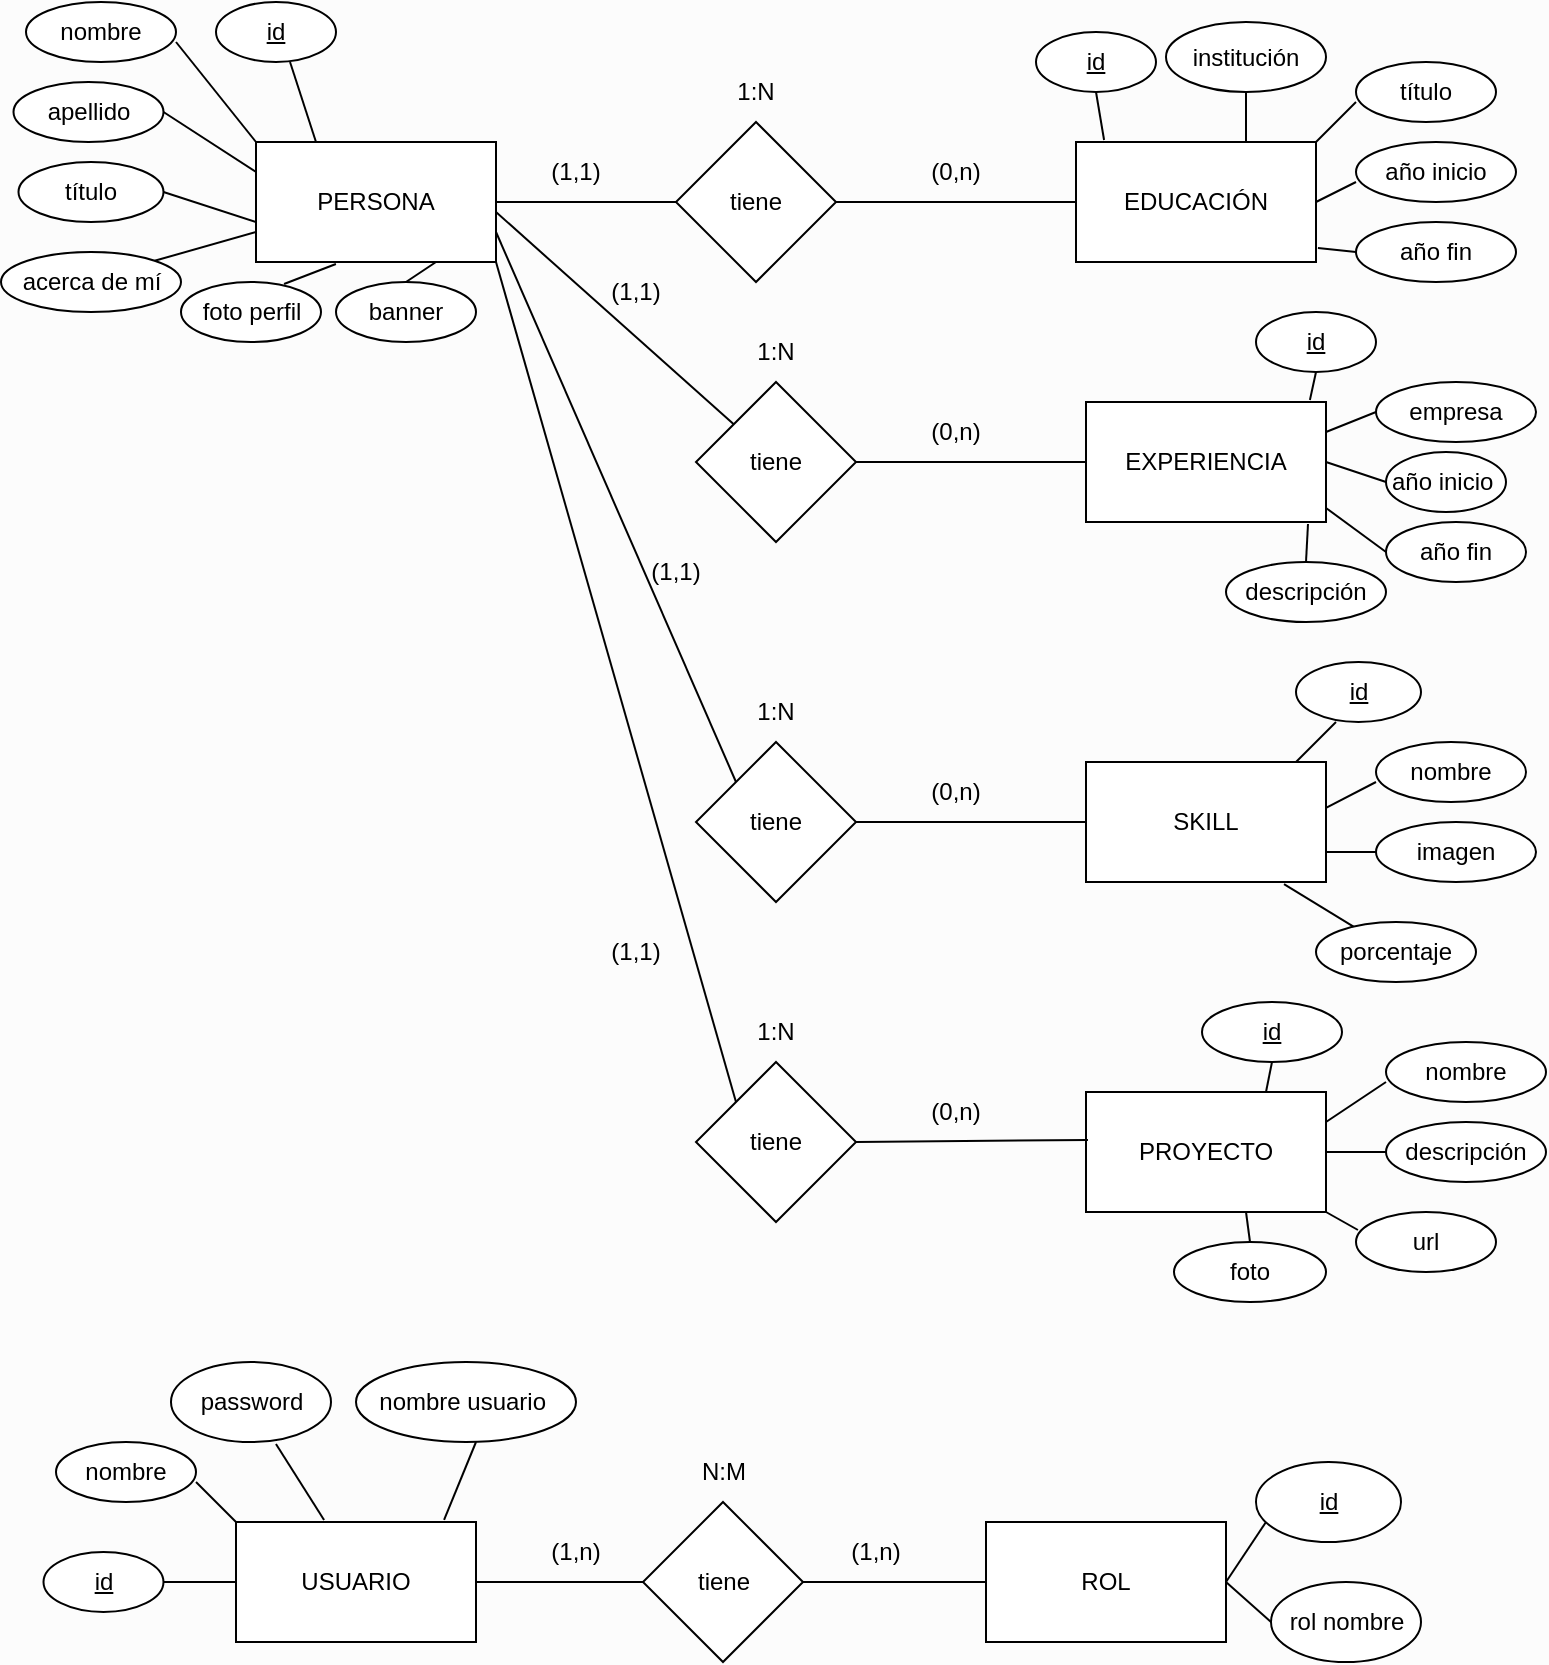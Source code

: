 <mxfile version="20.2.7" type="device"><diagram id="kZpIyTXBj5aKk95OMdSE" name="Página-1"><mxGraphModel dx="1108" dy="442" grid="1" gridSize="10" guides="1" tooltips="1" connect="1" arrows="1" fold="1" page="1" pageScale="1" pageWidth="1169" pageHeight="827" background="#FCFCFC" math="0" shadow="0"><root><mxCell id="0"/><mxCell id="1" parent="0"/><mxCell id="xQZwQbscMrvRmHcmwoXO-1" value="PERSONA" style="rounded=0;whiteSpace=wrap;html=1;" parent="1" vertex="1"><mxGeometry x="140" y="80" width="120" height="60" as="geometry"/></mxCell><mxCell id="xQZwQbscMrvRmHcmwoXO-2" value="nombre" style="ellipse;whiteSpace=wrap;html=1;" parent="1" vertex="1"><mxGeometry x="25" y="10" width="75" height="30" as="geometry"/></mxCell><mxCell id="xQZwQbscMrvRmHcmwoXO-3" value="apellido" style="ellipse;whiteSpace=wrap;html=1;" parent="1" vertex="1"><mxGeometry x="18.75" y="50" width="75" height="30" as="geometry"/></mxCell><mxCell id="xQZwQbscMrvRmHcmwoXO-4" value="título" style="ellipse;whiteSpace=wrap;html=1;" parent="1" vertex="1"><mxGeometry x="21.25" y="90" width="72.5" height="30" as="geometry"/></mxCell><mxCell id="xQZwQbscMrvRmHcmwoXO-5" value="&lt;u&gt;id&lt;/u&gt;" style="ellipse;whiteSpace=wrap;html=1;" parent="1" vertex="1"><mxGeometry x="120" y="10" width="60" height="30" as="geometry"/></mxCell><mxCell id="xQZwQbscMrvRmHcmwoXO-6" value="acerca de mí" style="ellipse;whiteSpace=wrap;html=1;" parent="1" vertex="1"><mxGeometry x="12.5" y="135" width="90" height="30" as="geometry"/></mxCell><mxCell id="xQZwQbscMrvRmHcmwoXO-7" value="foto perfil" style="ellipse;whiteSpace=wrap;html=1;" parent="1" vertex="1"><mxGeometry x="102.5" y="150" width="70" height="30" as="geometry"/></mxCell><mxCell id="xQZwQbscMrvRmHcmwoXO-8" value="banner" style="ellipse;whiteSpace=wrap;html=1;" parent="1" vertex="1"><mxGeometry x="180" y="150" width="70" height="30" as="geometry"/></mxCell><mxCell id="xQZwQbscMrvRmHcmwoXO-9" value="" style="endArrow=none;html=1;rounded=0;exitX=0.25;exitY=0;exitDx=0;exitDy=0;entryX=0.617;entryY=1;entryDx=0;entryDy=0;entryPerimeter=0;" parent="1" source="xQZwQbscMrvRmHcmwoXO-1" target="xQZwQbscMrvRmHcmwoXO-5" edge="1"><mxGeometry width="50" height="50" relative="1" as="geometry"><mxPoint x="140" y="80" as="sourcePoint"/><mxPoint x="180" y="40" as="targetPoint"/><Array as="points"/></mxGeometry></mxCell><mxCell id="xQZwQbscMrvRmHcmwoXO-11" value="" style="endArrow=none;html=1;rounded=0;exitX=1;exitY=0;exitDx=0;exitDy=0;entryX=0;entryY=0.75;entryDx=0;entryDy=0;" parent="1" source="xQZwQbscMrvRmHcmwoXO-6" target="xQZwQbscMrvRmHcmwoXO-1" edge="1"><mxGeometry width="50" height="50" relative="1" as="geometry"><mxPoint x="100" y="180" as="sourcePoint"/><mxPoint x="140" y="140" as="targetPoint"/></mxGeometry></mxCell><mxCell id="xQZwQbscMrvRmHcmwoXO-12" value="" style="endArrow=none;html=1;rounded=0;entryX=0.333;entryY=1.017;entryDx=0;entryDy=0;entryPerimeter=0;exitX=0.736;exitY=0.033;exitDx=0;exitDy=0;exitPerimeter=0;" parent="1" source="xQZwQbscMrvRmHcmwoXO-7" target="xQZwQbscMrvRmHcmwoXO-1" edge="1"><mxGeometry width="50" height="50" relative="1" as="geometry"><mxPoint x="160" y="150" as="sourcePoint"/><mxPoint x="220" y="120" as="targetPoint"/></mxGeometry></mxCell><mxCell id="xQZwQbscMrvRmHcmwoXO-14" value="" style="endArrow=none;html=1;rounded=0;exitX=1;exitY=0.5;exitDx=0;exitDy=0;" parent="1" source="xQZwQbscMrvRmHcmwoXO-4" edge="1"><mxGeometry width="50" height="50" relative="1" as="geometry"><mxPoint x="115" y="140" as="sourcePoint"/><mxPoint x="140" y="120" as="targetPoint"/></mxGeometry></mxCell><mxCell id="xQZwQbscMrvRmHcmwoXO-15" value="" style="endArrow=none;html=1;rounded=0;entryX=0;entryY=0.25;entryDx=0;entryDy=0;exitX=1;exitY=0.5;exitDx=0;exitDy=0;" parent="1" source="xQZwQbscMrvRmHcmwoXO-3" target="xQZwQbscMrvRmHcmwoXO-1" edge="1"><mxGeometry width="50" height="50" relative="1" as="geometry"><mxPoint x="120" y="90" as="sourcePoint"/><mxPoint x="150" y="50" as="targetPoint"/></mxGeometry></mxCell><mxCell id="xQZwQbscMrvRmHcmwoXO-17" value="" style="endArrow=none;html=1;rounded=0;entryX=0;entryY=0;entryDx=0;entryDy=0;" parent="1" target="xQZwQbscMrvRmHcmwoXO-1" edge="1"><mxGeometry width="50" height="50" relative="1" as="geometry"><mxPoint x="100" y="30" as="sourcePoint"/><mxPoint x="160" y="20" as="targetPoint"/></mxGeometry></mxCell><mxCell id="xQZwQbscMrvRmHcmwoXO-18" value="" style="endArrow=none;html=1;rounded=0;entryX=0.75;entryY=1;entryDx=0;entryDy=0;" parent="1" target="xQZwQbscMrvRmHcmwoXO-1" edge="1"><mxGeometry width="50" height="50" relative="1" as="geometry"><mxPoint x="215" y="150" as="sourcePoint"/><mxPoint x="250" y="140" as="targetPoint"/></mxGeometry></mxCell><mxCell id="xQZwQbscMrvRmHcmwoXO-19" value="EDUCACIÓN" style="rounded=0;whiteSpace=wrap;html=1;" parent="1" vertex="1"><mxGeometry x="550" y="80" width="120" height="60" as="geometry"/></mxCell><mxCell id="xQZwQbscMrvRmHcmwoXO-21" value="&lt;u&gt;id&lt;/u&gt;" style="ellipse;whiteSpace=wrap;html=1;" parent="1" vertex="1"><mxGeometry x="530" y="25" width="60" height="30" as="geometry"/></mxCell><mxCell id="xQZwQbscMrvRmHcmwoXO-22" value="institución" style="ellipse;whiteSpace=wrap;html=1;" parent="1" vertex="1"><mxGeometry x="595" y="20" width="80" height="35" as="geometry"/></mxCell><mxCell id="xQZwQbscMrvRmHcmwoXO-23" value="título" style="ellipse;whiteSpace=wrap;html=1;" parent="1" vertex="1"><mxGeometry x="690" y="40" width="70" height="30" as="geometry"/></mxCell><mxCell id="xQZwQbscMrvRmHcmwoXO-24" value="año inicio" style="ellipse;whiteSpace=wrap;html=1;" parent="1" vertex="1"><mxGeometry x="690" y="80" width="80" height="30" as="geometry"/></mxCell><mxCell id="xQZwQbscMrvRmHcmwoXO-25" value="año fin" style="ellipse;whiteSpace=wrap;html=1;" parent="1" vertex="1"><mxGeometry x="690" y="120" width="80" height="30" as="geometry"/></mxCell><mxCell id="xQZwQbscMrvRmHcmwoXO-26" value="EXPERIENCIA" style="rounded=0;whiteSpace=wrap;html=1;" parent="1" vertex="1"><mxGeometry x="555" y="210" width="120" height="60" as="geometry"/></mxCell><mxCell id="xQZwQbscMrvRmHcmwoXO-27" value="&lt;u&gt;id&lt;/u&gt;" style="ellipse;whiteSpace=wrap;html=1;" parent="1" vertex="1"><mxGeometry x="640" y="165" width="60" height="30" as="geometry"/></mxCell><mxCell id="xQZwQbscMrvRmHcmwoXO-28" value="empresa" style="ellipse;whiteSpace=wrap;html=1;" parent="1" vertex="1"><mxGeometry x="700" y="200" width="80" height="30" as="geometry"/></mxCell><mxCell id="xQZwQbscMrvRmHcmwoXO-29" value="año inicio&amp;nbsp;" style="ellipse;whiteSpace=wrap;html=1;" parent="1" vertex="1"><mxGeometry x="705" y="235" width="60" height="30" as="geometry"/></mxCell><mxCell id="xQZwQbscMrvRmHcmwoXO-30" value="año fin" style="ellipse;whiteSpace=wrap;html=1;" parent="1" vertex="1"><mxGeometry x="705" y="270" width="70" height="30" as="geometry"/></mxCell><mxCell id="xQZwQbscMrvRmHcmwoXO-31" value="descripción" style="ellipse;whiteSpace=wrap;html=1;" parent="1" vertex="1"><mxGeometry x="625" y="290" width="80" height="30" as="geometry"/></mxCell><mxCell id="xQZwQbscMrvRmHcmwoXO-35" value="" style="endArrow=none;html=1;rounded=0;" parent="1" edge="1"><mxGeometry width="50" height="50" relative="1" as="geometry"><mxPoint x="670" y="80" as="sourcePoint"/><mxPoint x="690" y="60" as="targetPoint"/></mxGeometry></mxCell><mxCell id="xQZwQbscMrvRmHcmwoXO-36" value="" style="endArrow=none;html=1;rounded=0;entryX=0.5;entryY=1;entryDx=0;entryDy=0;" parent="1" target="xQZwQbscMrvRmHcmwoXO-22" edge="1"><mxGeometry width="50" height="50" relative="1" as="geometry"><mxPoint x="635" y="80" as="sourcePoint"/><mxPoint x="660" y="40" as="targetPoint"/></mxGeometry></mxCell><mxCell id="xQZwQbscMrvRmHcmwoXO-37" value="" style="endArrow=none;html=1;rounded=0;entryX=0.5;entryY=1;entryDx=0;entryDy=0;exitX=0.117;exitY=-0.017;exitDx=0;exitDy=0;exitPerimeter=0;" parent="1" source="xQZwQbscMrvRmHcmwoXO-19" target="xQZwQbscMrvRmHcmwoXO-21" edge="1"><mxGeometry width="50" height="50" relative="1" as="geometry"><mxPoint x="530" y="90" as="sourcePoint"/><mxPoint x="580" y="40" as="targetPoint"/></mxGeometry></mxCell><mxCell id="xQZwQbscMrvRmHcmwoXO-38" value="" style="endArrow=none;html=1;rounded=0;exitX=1;exitY=0.5;exitDx=0;exitDy=0;" parent="1" source="xQZwQbscMrvRmHcmwoXO-19" edge="1"><mxGeometry width="50" height="50" relative="1" as="geometry"><mxPoint x="640" y="150" as="sourcePoint"/><mxPoint x="690" y="100" as="targetPoint"/></mxGeometry></mxCell><mxCell id="xQZwQbscMrvRmHcmwoXO-39" value="" style="endArrow=none;html=1;rounded=0;entryX=0;entryY=0.5;entryDx=0;entryDy=0;exitX=1.008;exitY=0.883;exitDx=0;exitDy=0;exitPerimeter=0;" parent="1" source="xQZwQbscMrvRmHcmwoXO-19" target="xQZwQbscMrvRmHcmwoXO-25" edge="1"><mxGeometry width="50" height="50" relative="1" as="geometry"><mxPoint x="625" y="180" as="sourcePoint"/><mxPoint x="675" y="130" as="targetPoint"/></mxGeometry></mxCell><mxCell id="xQZwQbscMrvRmHcmwoXO-41" value="" style="endArrow=none;html=1;rounded=0;exitX=0.933;exitY=-0.017;exitDx=0;exitDy=0;exitPerimeter=0;entryX=0.5;entryY=1;entryDx=0;entryDy=0;" parent="1" source="xQZwQbscMrvRmHcmwoXO-26" target="xQZwQbscMrvRmHcmwoXO-27" edge="1"><mxGeometry width="50" height="50" relative="1" as="geometry"><mxPoint x="620" y="280" as="sourcePoint"/><mxPoint x="670" y="230" as="targetPoint"/></mxGeometry></mxCell><mxCell id="xQZwQbscMrvRmHcmwoXO-42" value="" style="endArrow=none;html=1;rounded=0;exitX=1;exitY=0.25;exitDx=0;exitDy=0;entryX=0;entryY=0.5;entryDx=0;entryDy=0;" parent="1" source="xQZwQbscMrvRmHcmwoXO-26" target="xQZwQbscMrvRmHcmwoXO-28" edge="1"><mxGeometry width="50" height="50" relative="1" as="geometry"><mxPoint x="655" y="290" as="sourcePoint"/><mxPoint x="705" y="240" as="targetPoint"/></mxGeometry></mxCell><mxCell id="xQZwQbscMrvRmHcmwoXO-43" value="" style="endArrow=none;html=1;rounded=0;exitX=1;exitY=0.5;exitDx=0;exitDy=0;entryX=0;entryY=0.5;entryDx=0;entryDy=0;" parent="1" source="xQZwQbscMrvRmHcmwoXO-26" target="xQZwQbscMrvRmHcmwoXO-29" edge="1"><mxGeometry width="50" height="50" relative="1" as="geometry"><mxPoint x="660" y="330" as="sourcePoint"/><mxPoint x="710" y="280" as="targetPoint"/></mxGeometry></mxCell><mxCell id="xQZwQbscMrvRmHcmwoXO-44" value="" style="endArrow=none;html=1;rounded=0;entryX=0.925;entryY=1.017;entryDx=0;entryDy=0;entryPerimeter=0;exitX=0.5;exitY=0;exitDx=0;exitDy=0;" parent="1" source="xQZwQbscMrvRmHcmwoXO-31" target="xQZwQbscMrvRmHcmwoXO-26" edge="1"><mxGeometry width="50" height="50" relative="1" as="geometry"><mxPoint x="680" y="330" as="sourcePoint"/><mxPoint x="705" y="280" as="targetPoint"/></mxGeometry></mxCell><mxCell id="xQZwQbscMrvRmHcmwoXO-45" value="" style="endArrow=none;html=1;rounded=0;exitX=1;exitY=0.883;exitDx=0;exitDy=0;entryX=0;entryY=0.5;entryDx=0;entryDy=0;exitPerimeter=0;" parent="1" source="xQZwQbscMrvRmHcmwoXO-26" target="xQZwQbscMrvRmHcmwoXO-30" edge="1"><mxGeometry width="50" height="50" relative="1" as="geometry"><mxPoint x="655" y="370" as="sourcePoint"/><mxPoint x="705" y="320" as="targetPoint"/></mxGeometry></mxCell><mxCell id="xQZwQbscMrvRmHcmwoXO-47" value="SKILL" style="rounded=0;whiteSpace=wrap;html=1;" parent="1" vertex="1"><mxGeometry x="555" y="390" width="120" height="60" as="geometry"/></mxCell><mxCell id="xQZwQbscMrvRmHcmwoXO-48" value="&lt;u&gt;id&lt;/u&gt;" style="ellipse;whiteSpace=wrap;html=1;" parent="1" vertex="1"><mxGeometry x="660" y="340" width="62.5" height="30" as="geometry"/></mxCell><mxCell id="xQZwQbscMrvRmHcmwoXO-49" value="nombre" style="ellipse;whiteSpace=wrap;html=1;" parent="1" vertex="1"><mxGeometry x="700" y="380" width="75" height="30" as="geometry"/></mxCell><mxCell id="xQZwQbscMrvRmHcmwoXO-50" value="imagen" style="ellipse;whiteSpace=wrap;html=1;" parent="1" vertex="1"><mxGeometry x="700" y="420" width="80" height="30" as="geometry"/></mxCell><mxCell id="xQZwQbscMrvRmHcmwoXO-51" value="porcentaje" style="ellipse;whiteSpace=wrap;html=1;" parent="1" vertex="1"><mxGeometry x="670" y="470" width="80" height="30" as="geometry"/></mxCell><mxCell id="xQZwQbscMrvRmHcmwoXO-52" value="" style="endArrow=none;html=1;rounded=0;" parent="1" edge="1"><mxGeometry width="50" height="50" relative="1" as="geometry"><mxPoint x="660" y="390" as="sourcePoint"/><mxPoint x="680" y="370" as="targetPoint"/></mxGeometry></mxCell><mxCell id="xQZwQbscMrvRmHcmwoXO-53" value="" style="endArrow=none;html=1;rounded=0;exitX=1;exitY=0.383;exitDx=0;exitDy=0;exitPerimeter=0;" parent="1" source="xQZwQbscMrvRmHcmwoXO-47" edge="1"><mxGeometry width="50" height="50" relative="1" as="geometry"><mxPoint x="680" y="420" as="sourcePoint"/><mxPoint x="700" y="400" as="targetPoint"/></mxGeometry></mxCell><mxCell id="xQZwQbscMrvRmHcmwoXO-54" value="" style="endArrow=none;html=1;rounded=0;exitX=1;exitY=0.75;exitDx=0;exitDy=0;entryX=0;entryY=0.5;entryDx=0;entryDy=0;entryPerimeter=0;" parent="1" source="xQZwQbscMrvRmHcmwoXO-47" target="xQZwQbscMrvRmHcmwoXO-50" edge="1"><mxGeometry width="50" height="50" relative="1" as="geometry"><mxPoint x="650" y="490" as="sourcePoint"/><mxPoint x="700" y="440" as="targetPoint"/></mxGeometry></mxCell><mxCell id="xQZwQbscMrvRmHcmwoXO-55" value="" style="endArrow=none;html=1;rounded=0;exitX=0.825;exitY=1.017;exitDx=0;exitDy=0;exitPerimeter=0;" parent="1" source="xQZwQbscMrvRmHcmwoXO-47" target="xQZwQbscMrvRmHcmwoXO-51" edge="1"><mxGeometry width="50" height="50" relative="1" as="geometry"><mxPoint x="625" y="530" as="sourcePoint"/><mxPoint x="675" y="480" as="targetPoint"/></mxGeometry></mxCell><mxCell id="xQZwQbscMrvRmHcmwoXO-56" value="PROYECTO" style="rounded=0;whiteSpace=wrap;html=1;" parent="1" vertex="1"><mxGeometry x="555" y="555" width="120" height="60" as="geometry"/></mxCell><mxCell id="xQZwQbscMrvRmHcmwoXO-57" value="&lt;u&gt;id&lt;/u&gt;" style="ellipse;whiteSpace=wrap;html=1;" parent="1" vertex="1"><mxGeometry x="613" y="510" width="70" height="30" as="geometry"/></mxCell><mxCell id="xQZwQbscMrvRmHcmwoXO-58" value="nombre" style="ellipse;whiteSpace=wrap;html=1;" parent="1" vertex="1"><mxGeometry x="705" y="530" width="80" height="30" as="geometry"/></mxCell><mxCell id="xQZwQbscMrvRmHcmwoXO-59" value="descripción" style="ellipse;whiteSpace=wrap;html=1;" parent="1" vertex="1"><mxGeometry x="705" y="570" width="80" height="30" as="geometry"/></mxCell><mxCell id="xQZwQbscMrvRmHcmwoXO-60" value="url" style="ellipse;whiteSpace=wrap;html=1;" parent="1" vertex="1"><mxGeometry x="690" y="615" width="70" height="30" as="geometry"/></mxCell><mxCell id="xQZwQbscMrvRmHcmwoXO-61" value="foto" style="ellipse;whiteSpace=wrap;html=1;" parent="1" vertex="1"><mxGeometry x="599" y="630" width="76" height="30" as="geometry"/></mxCell><mxCell id="xQZwQbscMrvRmHcmwoXO-63" value="" style="endArrow=none;html=1;rounded=0;exitX=0.75;exitY=0;exitDx=0;exitDy=0;entryX=0.5;entryY=1;entryDx=0;entryDy=0;" parent="1" source="xQZwQbscMrvRmHcmwoXO-56" target="xQZwQbscMrvRmHcmwoXO-57" edge="1"><mxGeometry width="50" height="50" relative="1" as="geometry"><mxPoint x="585" y="590" as="sourcePoint"/><mxPoint x="635" y="540" as="targetPoint"/></mxGeometry></mxCell><mxCell id="xQZwQbscMrvRmHcmwoXO-64" value="" style="endArrow=none;html=1;rounded=0;exitX=1;exitY=0.25;exitDx=0;exitDy=0;" parent="1" source="xQZwQbscMrvRmHcmwoXO-56" edge="1"><mxGeometry width="50" height="50" relative="1" as="geometry"><mxPoint x="655" y="600" as="sourcePoint"/><mxPoint x="705" y="550" as="targetPoint"/></mxGeometry></mxCell><mxCell id="xQZwQbscMrvRmHcmwoXO-65" value="" style="endArrow=none;html=1;rounded=0;exitX=1;exitY=0.5;exitDx=0;exitDy=0;" parent="1" source="xQZwQbscMrvRmHcmwoXO-56" edge="1"><mxGeometry width="50" height="50" relative="1" as="geometry"><mxPoint x="655" y="635" as="sourcePoint"/><mxPoint x="705" y="585" as="targetPoint"/></mxGeometry></mxCell><mxCell id="xQZwQbscMrvRmHcmwoXO-66" value="" style="endArrow=none;html=1;rounded=0;exitX=1;exitY=1;exitDx=0;exitDy=0;entryX=0.014;entryY=0.3;entryDx=0;entryDy=0;entryPerimeter=0;" parent="1" source="xQZwQbscMrvRmHcmwoXO-56" target="xQZwQbscMrvRmHcmwoXO-60" edge="1"><mxGeometry width="50" height="50" relative="1" as="geometry"><mxPoint x="636" y="680" as="sourcePoint"/><mxPoint x="686" y="630" as="targetPoint"/></mxGeometry></mxCell><mxCell id="xQZwQbscMrvRmHcmwoXO-67" value="" style="endArrow=none;html=1;rounded=0;exitX=0.5;exitY=0;exitDx=0;exitDy=0;" parent="1" source="xQZwQbscMrvRmHcmwoXO-61" edge="1"><mxGeometry width="50" height="50" relative="1" as="geometry"><mxPoint x="585" y="665" as="sourcePoint"/><mxPoint x="635" y="615" as="targetPoint"/></mxGeometry></mxCell><mxCell id="xQZwQbscMrvRmHcmwoXO-68" value="tiene" style="rhombus;whiteSpace=wrap;html=1;" parent="1" vertex="1"><mxGeometry x="360" y="200" width="80" height="80" as="geometry"/></mxCell><mxCell id="xQZwQbscMrvRmHcmwoXO-69" value="tiene" style="rhombus;whiteSpace=wrap;html=1;" parent="1" vertex="1"><mxGeometry x="350" y="70" width="80" height="80" as="geometry"/></mxCell><mxCell id="xQZwQbscMrvRmHcmwoXO-70" value="tiene" style="rhombus;whiteSpace=wrap;html=1;" parent="1" vertex="1"><mxGeometry x="360" y="380" width="80" height="80" as="geometry"/></mxCell><mxCell id="xQZwQbscMrvRmHcmwoXO-71" value="tiene" style="rhombus;whiteSpace=wrap;html=1;" parent="1" vertex="1"><mxGeometry x="360" y="540" width="80" height="80" as="geometry"/></mxCell><mxCell id="xQZwQbscMrvRmHcmwoXO-72" value="" style="endArrow=none;html=1;rounded=0;exitX=1;exitY=0.5;exitDx=0;exitDy=0;" parent="1" source="xQZwQbscMrvRmHcmwoXO-1" edge="1"><mxGeometry width="50" height="50" relative="1" as="geometry"><mxPoint x="300" y="160" as="sourcePoint"/><mxPoint x="350" y="110" as="targetPoint"/></mxGeometry></mxCell><mxCell id="xQZwQbscMrvRmHcmwoXO-73" value="" style="endArrow=none;html=1;rounded=0;entryX=0;entryY=0.5;entryDx=0;entryDy=0;" parent="1" source="xQZwQbscMrvRmHcmwoXO-69" target="xQZwQbscMrvRmHcmwoXO-19" edge="1"><mxGeometry width="50" height="50" relative="1" as="geometry"><mxPoint x="390" y="260" as="sourcePoint"/><mxPoint x="540" y="120" as="targetPoint"/></mxGeometry></mxCell><mxCell id="xQZwQbscMrvRmHcmwoXO-74" value="" style="endArrow=none;html=1;rounded=0;exitX=1;exitY=0.5;exitDx=0;exitDy=0;" parent="1" source="xQZwQbscMrvRmHcmwoXO-68" edge="1"><mxGeometry width="50" height="50" relative="1" as="geometry"><mxPoint x="450" y="230" as="sourcePoint"/><mxPoint x="555" y="240" as="targetPoint"/></mxGeometry></mxCell><mxCell id="xQZwQbscMrvRmHcmwoXO-75" value="" style="endArrow=none;html=1;rounded=0;" parent="1" source="xQZwQbscMrvRmHcmwoXO-68" edge="1"><mxGeometry width="50" height="50" relative="1" as="geometry"><mxPoint x="210" y="165" as="sourcePoint"/><mxPoint x="260" y="115" as="targetPoint"/></mxGeometry></mxCell><mxCell id="xQZwQbscMrvRmHcmwoXO-76" value="" style="endArrow=none;html=1;rounded=0;entryX=1;entryY=0.75;entryDx=0;entryDy=0;exitX=0;exitY=0;exitDx=0;exitDy=0;" parent="1" source="xQZwQbscMrvRmHcmwoXO-70" target="xQZwQbscMrvRmHcmwoXO-1" edge="1"><mxGeometry width="50" height="50" relative="1" as="geometry"><mxPoint x="390" y="260" as="sourcePoint"/><mxPoint x="440" y="210" as="targetPoint"/></mxGeometry></mxCell><mxCell id="xQZwQbscMrvRmHcmwoXO-77" value="" style="endArrow=none;html=1;rounded=0;exitX=1;exitY=0.5;exitDx=0;exitDy=0;" parent="1" source="xQZwQbscMrvRmHcmwoXO-70" edge="1"><mxGeometry width="50" height="50" relative="1" as="geometry"><mxPoint x="505" y="470" as="sourcePoint"/><mxPoint x="555" y="420" as="targetPoint"/></mxGeometry></mxCell><mxCell id="xQZwQbscMrvRmHcmwoXO-78" value="" style="endArrow=none;html=1;rounded=0;" parent="1" edge="1"><mxGeometry width="50" height="50" relative="1" as="geometry"><mxPoint x="380" y="560" as="sourcePoint"/><mxPoint x="260" y="140" as="targetPoint"/></mxGeometry></mxCell><mxCell id="xQZwQbscMrvRmHcmwoXO-79" value="" style="endArrow=none;html=1;rounded=0;exitX=1;exitY=0.5;exitDx=0;exitDy=0;entryX=0.008;entryY=0.4;entryDx=0;entryDy=0;entryPerimeter=0;" parent="1" source="xQZwQbscMrvRmHcmwoXO-71" target="xQZwQbscMrvRmHcmwoXO-56" edge="1"><mxGeometry width="50" height="50" relative="1" as="geometry"><mxPoint x="505" y="635" as="sourcePoint"/><mxPoint x="550" y="580" as="targetPoint"/></mxGeometry></mxCell><mxCell id="xQZwQbscMrvRmHcmwoXO-80" value="USUARIO" style="rounded=0;whiteSpace=wrap;html=1;" parent="1" vertex="1"><mxGeometry x="130" y="770" width="120" height="60" as="geometry"/></mxCell><mxCell id="xQZwQbscMrvRmHcmwoXO-81" value="nombre" style="ellipse;whiteSpace=wrap;html=1;" parent="1" vertex="1"><mxGeometry x="40" y="730" width="70" height="30" as="geometry"/></mxCell><mxCell id="xQZwQbscMrvRmHcmwoXO-82" value="nombre usuario&amp;nbsp;" style="ellipse;whiteSpace=wrap;html=1;" parent="1" vertex="1"><mxGeometry x="190" y="690" width="110" height="40" as="geometry"/></mxCell><mxCell id="xQZwQbscMrvRmHcmwoXO-83" value="&lt;u&gt;id&lt;/u&gt;" style="ellipse;whiteSpace=wrap;html=1;" parent="1" vertex="1"><mxGeometry x="33.75" y="785" width="60" height="30" as="geometry"/></mxCell><mxCell id="xQZwQbscMrvRmHcmwoXO-84" value="password" style="ellipse;whiteSpace=wrap;html=1;" parent="1" vertex="1"><mxGeometry x="97.5" y="690" width="80" height="40" as="geometry"/></mxCell><mxCell id="xQZwQbscMrvRmHcmwoXO-88" value="tiene" style="rhombus;whiteSpace=wrap;html=1;" parent="1" vertex="1"><mxGeometry x="333.5" y="760" width="80" height="80" as="geometry"/></mxCell><mxCell id="xQZwQbscMrvRmHcmwoXO-89" value="ROL" style="rounded=0;whiteSpace=wrap;html=1;" parent="1" vertex="1"><mxGeometry x="505" y="770" width="120" height="60" as="geometry"/></mxCell><mxCell id="xQZwQbscMrvRmHcmwoXO-90" value="" style="endArrow=none;html=1;rounded=0;entryX=0;entryY=0.5;entryDx=0;entryDy=0;" parent="1" target="xQZwQbscMrvRmHcmwoXO-80" edge="1"><mxGeometry width="50" height="50" relative="1" as="geometry"><mxPoint x="93.75" y="800" as="sourcePoint"/><mxPoint x="143.75" y="750" as="targetPoint"/></mxGeometry></mxCell><mxCell id="xQZwQbscMrvRmHcmwoXO-91" value="" style="endArrow=none;html=1;rounded=0;entryX=0;entryY=0;entryDx=0;entryDy=0;" parent="1" target="xQZwQbscMrvRmHcmwoXO-80" edge="1"><mxGeometry width="50" height="50" relative="1" as="geometry"><mxPoint x="110" y="750" as="sourcePoint"/><mxPoint x="160" y="700" as="targetPoint"/></mxGeometry></mxCell><mxCell id="xQZwQbscMrvRmHcmwoXO-92" value="" style="endArrow=none;html=1;rounded=0;exitX=0.367;exitY=-0.017;exitDx=0;exitDy=0;exitPerimeter=0;entryX=0.656;entryY=1.025;entryDx=0;entryDy=0;entryPerimeter=0;" parent="1" source="xQZwQbscMrvRmHcmwoXO-80" target="xQZwQbscMrvRmHcmwoXO-84" edge="1"><mxGeometry width="50" height="50" relative="1" as="geometry"><mxPoint x="110" y="780" as="sourcePoint"/><mxPoint x="160" y="730" as="targetPoint"/></mxGeometry></mxCell><mxCell id="xQZwQbscMrvRmHcmwoXO-93" value="" style="endArrow=none;html=1;rounded=0;exitX=0.867;exitY=-0.017;exitDx=0;exitDy=0;exitPerimeter=0;" parent="1" source="xQZwQbscMrvRmHcmwoXO-80" edge="1"><mxGeometry width="50" height="50" relative="1" as="geometry"><mxPoint x="200" y="780" as="sourcePoint"/><mxPoint x="250" y="730" as="targetPoint"/></mxGeometry></mxCell><mxCell id="xQZwQbscMrvRmHcmwoXO-94" value="" style="endArrow=none;html=1;rounded=0;exitX=1;exitY=0.5;exitDx=0;exitDy=0;entryX=0;entryY=0.5;entryDx=0;entryDy=0;" parent="1" source="xQZwQbscMrvRmHcmwoXO-80" target="xQZwQbscMrvRmHcmwoXO-88" edge="1"><mxGeometry width="50" height="50" relative="1" as="geometry"><mxPoint x="284" y="840" as="sourcePoint"/><mxPoint x="334" y="790" as="targetPoint"/></mxGeometry></mxCell><mxCell id="xQZwQbscMrvRmHcmwoXO-95" value="" style="endArrow=none;html=1;rounded=0;exitX=1;exitY=0.5;exitDx=0;exitDy=0;" parent="1" source="xQZwQbscMrvRmHcmwoXO-88" edge="1"><mxGeometry width="50" height="50" relative="1" as="geometry"><mxPoint x="455" y="850" as="sourcePoint"/><mxPoint x="505" y="800" as="targetPoint"/></mxGeometry></mxCell><mxCell id="xQZwQbscMrvRmHcmwoXO-96" value="&lt;u&gt;id&lt;/u&gt;" style="ellipse;whiteSpace=wrap;html=1;" parent="1" vertex="1"><mxGeometry x="640" y="740" width="72.5" height="40" as="geometry"/></mxCell><mxCell id="xQZwQbscMrvRmHcmwoXO-97" value="rol nombre" style="ellipse;whiteSpace=wrap;html=1;" parent="1" vertex="1"><mxGeometry x="647.5" y="800" width="75" height="40" as="geometry"/></mxCell><mxCell id="xQZwQbscMrvRmHcmwoXO-98" value="" style="endArrow=none;html=1;rounded=0;exitX=1;exitY=0.5;exitDx=0;exitDy=0;" parent="1" source="xQZwQbscMrvRmHcmwoXO-89" edge="1"><mxGeometry width="50" height="50" relative="1" as="geometry"><mxPoint x="630" y="800" as="sourcePoint"/><mxPoint x="645" y="770" as="targetPoint"/></mxGeometry></mxCell><mxCell id="xQZwQbscMrvRmHcmwoXO-99" value="" style="endArrow=none;html=1;rounded=0;exitX=1;exitY=0.5;exitDx=0;exitDy=0;" parent="1" source="xQZwQbscMrvRmHcmwoXO-89" edge="1"><mxGeometry width="50" height="50" relative="1" as="geometry"><mxPoint x="597.5" y="870" as="sourcePoint"/><mxPoint x="647.5" y="820" as="targetPoint"/></mxGeometry></mxCell><mxCell id="xQZwQbscMrvRmHcmwoXO-100" value="1:N" style="text;html=1;strokeColor=none;fillColor=none;align=center;verticalAlign=middle;whiteSpace=wrap;rounded=0;" parent="1" vertex="1"><mxGeometry x="370" y="350" width="60" height="30" as="geometry"/></mxCell><mxCell id="xQZwQbscMrvRmHcmwoXO-101" value="1:N" style="text;html=1;strokeColor=none;fillColor=none;align=center;verticalAlign=middle;whiteSpace=wrap;rounded=0;" parent="1" vertex="1"><mxGeometry x="370" y="170" width="60" height="30" as="geometry"/></mxCell><mxCell id="xQZwQbscMrvRmHcmwoXO-102" value="1:N" style="text;html=1;strokeColor=none;fillColor=none;align=center;verticalAlign=middle;whiteSpace=wrap;rounded=0;" parent="1" vertex="1"><mxGeometry x="360" y="40" width="60" height="30" as="geometry"/></mxCell><mxCell id="xQZwQbscMrvRmHcmwoXO-103" value="1:N" style="text;html=1;strokeColor=none;fillColor=none;align=center;verticalAlign=middle;whiteSpace=wrap;rounded=0;" parent="1" vertex="1"><mxGeometry x="370" y="510" width="60" height="30" as="geometry"/></mxCell><mxCell id="xQZwQbscMrvRmHcmwoXO-104" value="(1,1)" style="text;html=1;strokeColor=none;fillColor=none;align=center;verticalAlign=middle;whiteSpace=wrap;rounded=0;" parent="1" vertex="1"><mxGeometry x="270" y="80" width="60" height="30" as="geometry"/></mxCell><mxCell id="xQZwQbscMrvRmHcmwoXO-105" value="(1,1)" style="text;html=1;strokeColor=none;fillColor=none;align=center;verticalAlign=middle;whiteSpace=wrap;rounded=0;" parent="1" vertex="1"><mxGeometry x="300" y="140" width="60" height="30" as="geometry"/></mxCell><mxCell id="xQZwQbscMrvRmHcmwoXO-106" value="(1,1)" style="text;html=1;strokeColor=none;fillColor=none;align=center;verticalAlign=middle;whiteSpace=wrap;rounded=0;" parent="1" vertex="1"><mxGeometry x="320" y="280" width="60" height="30" as="geometry"/></mxCell><mxCell id="xQZwQbscMrvRmHcmwoXO-107" value="(1,1)" style="text;html=1;strokeColor=none;fillColor=none;align=center;verticalAlign=middle;whiteSpace=wrap;rounded=0;" parent="1" vertex="1"><mxGeometry x="300" y="470" width="60" height="30" as="geometry"/></mxCell><mxCell id="xQZwQbscMrvRmHcmwoXO-109" value="(0,n)" style="text;html=1;strokeColor=none;fillColor=none;align=center;verticalAlign=middle;whiteSpace=wrap;rounded=0;" parent="1" vertex="1"><mxGeometry x="460" y="80" width="60" height="30" as="geometry"/></mxCell><mxCell id="xQZwQbscMrvRmHcmwoXO-110" value="(0,n)" style="text;html=1;strokeColor=none;fillColor=none;align=center;verticalAlign=middle;whiteSpace=wrap;rounded=0;" parent="1" vertex="1"><mxGeometry x="460" y="210" width="60" height="30" as="geometry"/></mxCell><mxCell id="xQZwQbscMrvRmHcmwoXO-111" value="(0,n)" style="text;html=1;strokeColor=none;fillColor=none;align=center;verticalAlign=middle;whiteSpace=wrap;rounded=0;" parent="1" vertex="1"><mxGeometry x="460" y="390" width="60" height="30" as="geometry"/></mxCell><mxCell id="xQZwQbscMrvRmHcmwoXO-112" value="(0,n)" style="text;html=1;strokeColor=none;fillColor=none;align=center;verticalAlign=middle;whiteSpace=wrap;rounded=0;" parent="1" vertex="1"><mxGeometry x="460" y="550" width="60" height="30" as="geometry"/></mxCell><mxCell id="xQZwQbscMrvRmHcmwoXO-113" value="N:M" style="text;html=1;strokeColor=none;fillColor=none;align=center;verticalAlign=middle;whiteSpace=wrap;rounded=0;" parent="1" vertex="1"><mxGeometry x="343.5" y="730" width="60" height="30" as="geometry"/></mxCell><mxCell id="xQZwQbscMrvRmHcmwoXO-114" value="(1,n)" style="text;html=1;strokeColor=none;fillColor=none;align=center;verticalAlign=middle;whiteSpace=wrap;rounded=0;" parent="1" vertex="1"><mxGeometry x="270" y="770" width="60" height="30" as="geometry"/></mxCell><mxCell id="xQZwQbscMrvRmHcmwoXO-115" value="(1,n)" style="text;html=1;strokeColor=none;fillColor=none;align=center;verticalAlign=middle;whiteSpace=wrap;rounded=0;" parent="1" vertex="1"><mxGeometry x="420" y="770" width="60" height="30" as="geometry"/></mxCell></root></mxGraphModel></diagram></mxfile>